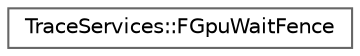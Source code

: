 digraph "Graphical Class Hierarchy"
{
 // INTERACTIVE_SVG=YES
 // LATEX_PDF_SIZE
  bgcolor="transparent";
  edge [fontname=Helvetica,fontsize=10,labelfontname=Helvetica,labelfontsize=10];
  node [fontname=Helvetica,fontsize=10,shape=box,height=0.2,width=0.4];
  rankdir="LR";
  Node0 [id="Node000000",label="TraceServices::FGpuWaitFence",height=0.2,width=0.4,color="grey40", fillcolor="white", style="filled",URL="$dc/df4/structTraceServices_1_1FGpuWaitFence.html",tooltip=" "];
}

